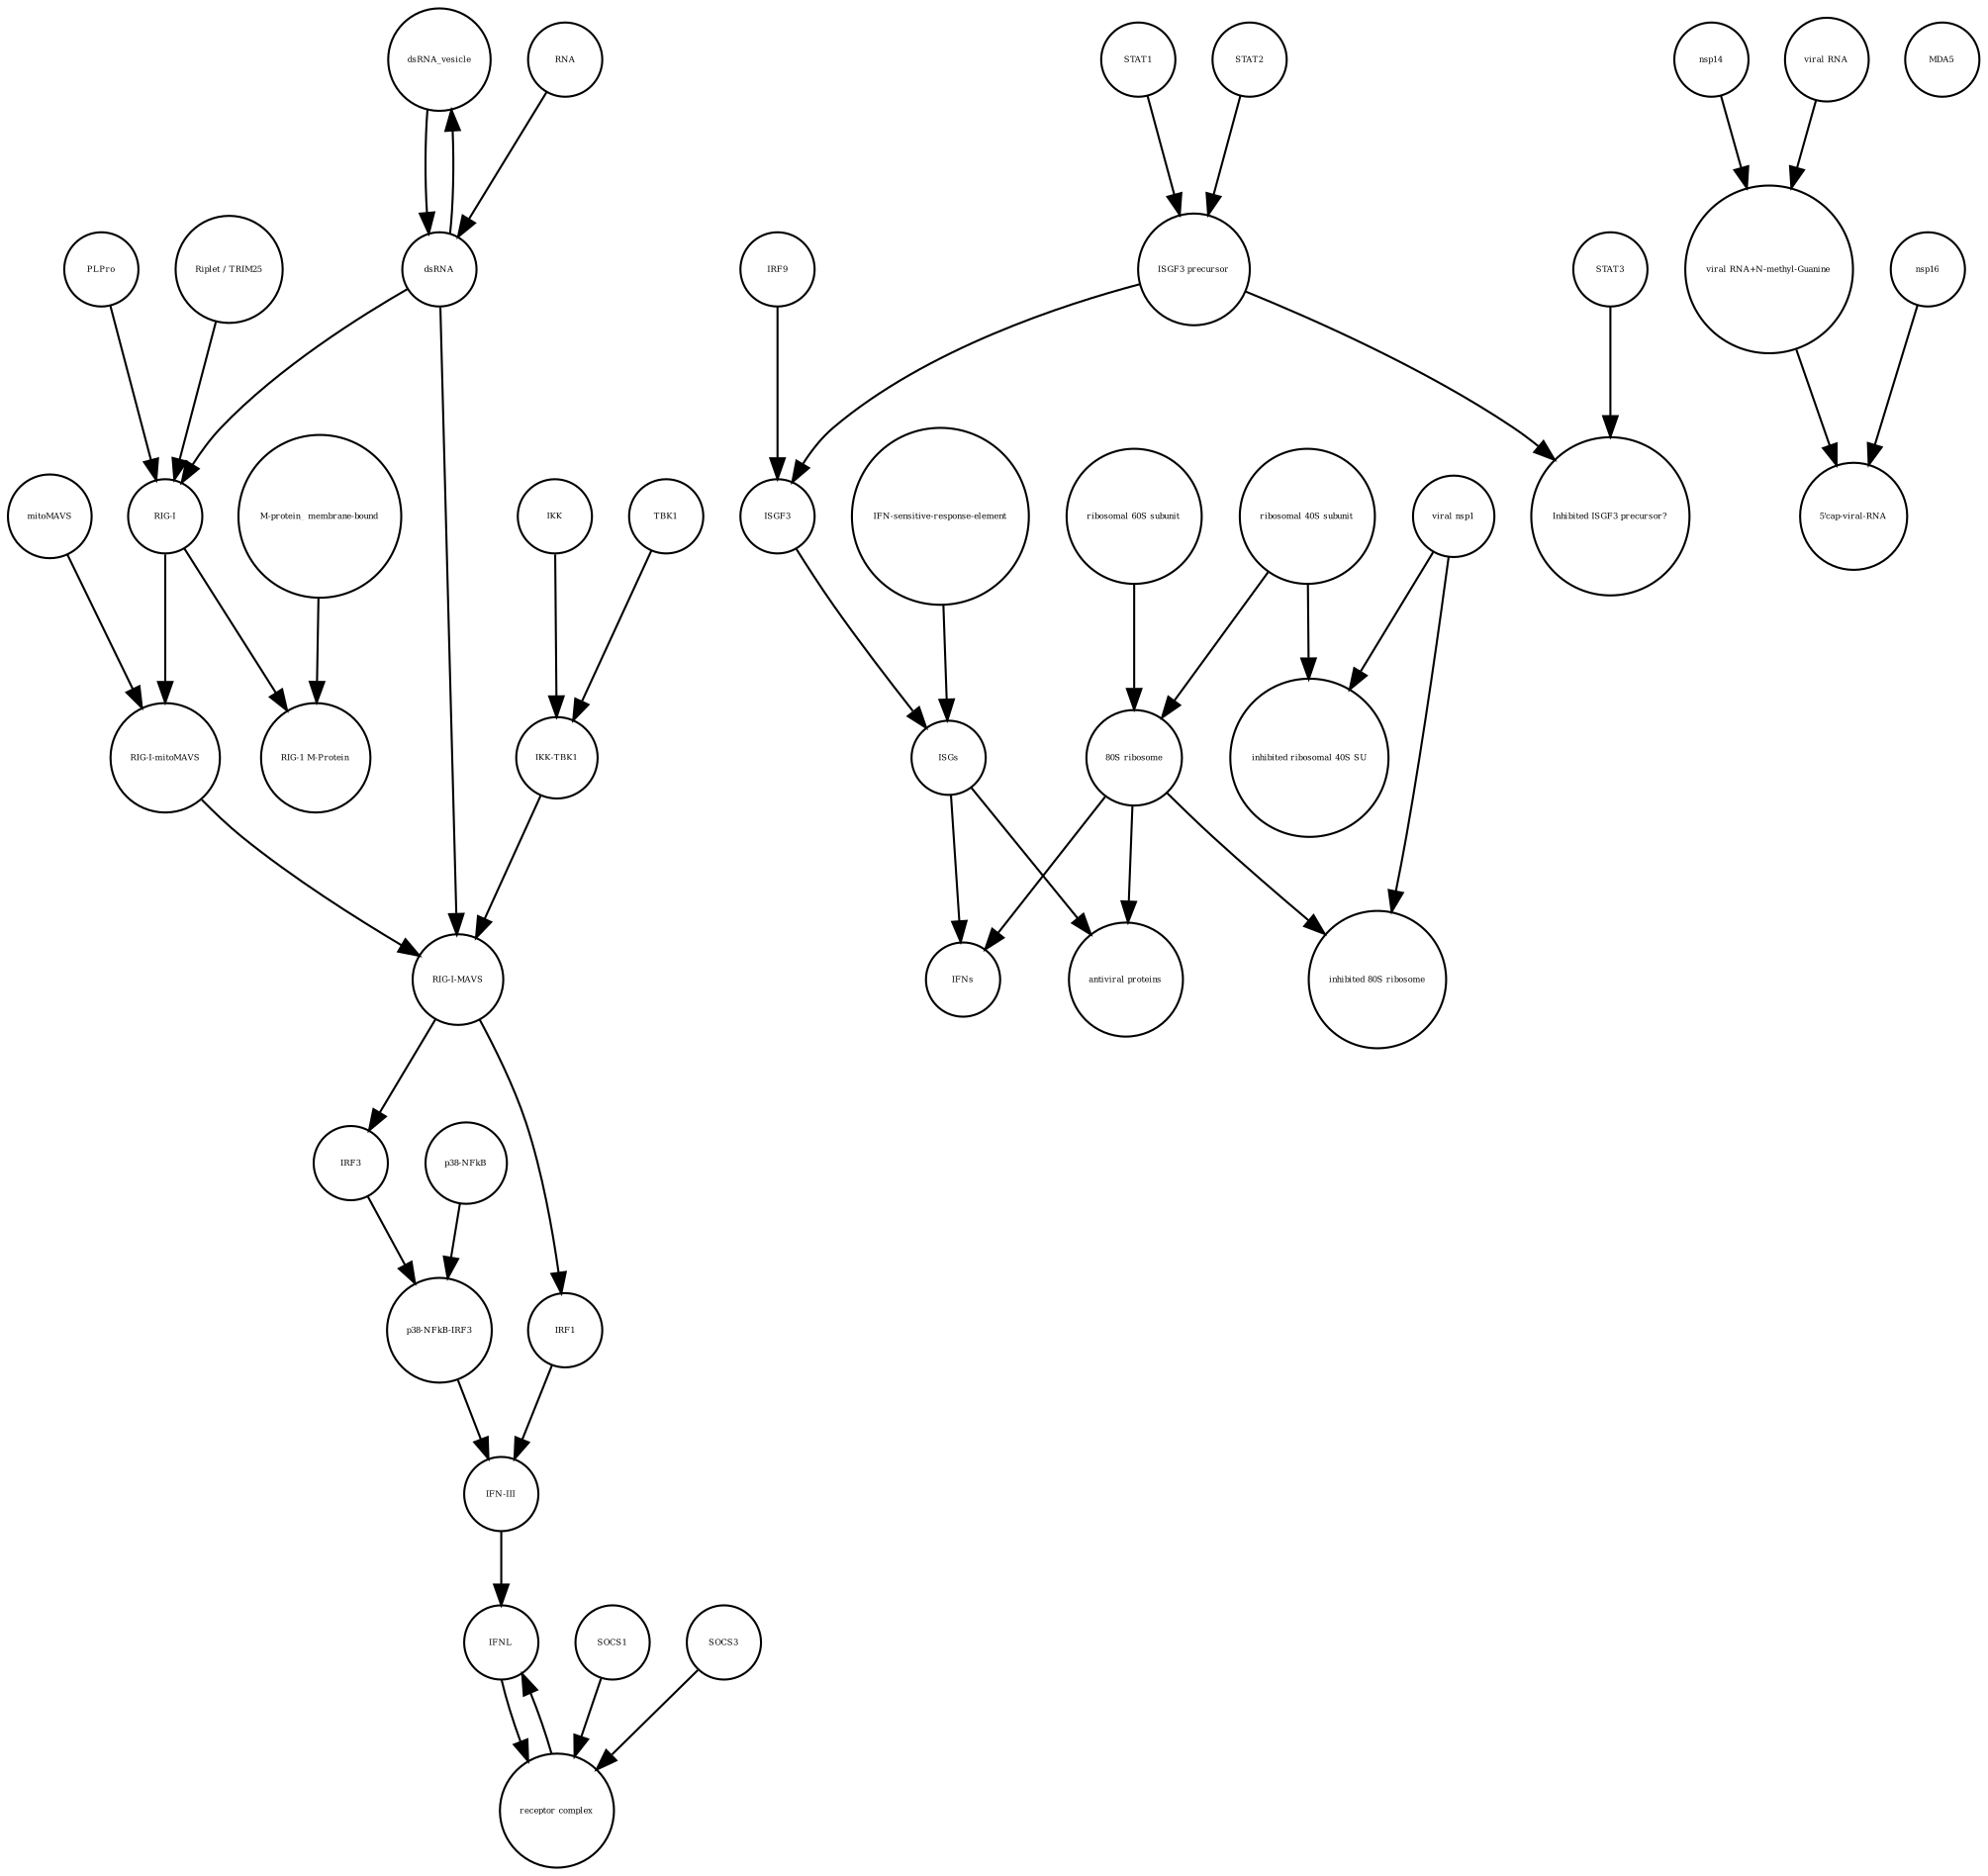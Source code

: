 strict digraph  {
dsRNA_vesicle [annotation="", bipartite=0, cls="nucleic acid feature", fontsize=4, label=dsRNA_vesicle, shape=circle];
"ISGF3 precursor" [annotation="", bipartite=0, cls=complex, fontsize=4, label="ISGF3 precursor", shape=circle];
"80S ribosome" [annotation="", bipartite=0, cls=complex, fontsize=4, label="80S ribosome", shape=circle];
"antiviral proteins" [annotation="", bipartite=0, cls=macromolecule, fontsize=4, label="antiviral proteins", shape=circle];
"5'cap-viral-RNA" [annotation="", bipartite=0, cls="nucleic acid feature", fontsize=4, label="5'cap-viral-RNA", shape=circle];
"p38-NFkB-IRF3" [annotation="", bipartite=0, cls=complex, fontsize=4, label="p38-NFkB-IRF3", shape=circle];
"inhibited ribosomal 40S SU" [annotation="urn_miriam_doi_10.1101%2F2020.05.18.102467", bipartite=0, cls=complex, fontsize=4, label="inhibited ribosomal 40S SU", shape=circle];
"RIG-I-mitoMAVS" [annotation="", bipartite=0, cls=complex, fontsize=4, label="RIG-I-mitoMAVS", shape=circle];
nsp14 [annotation="", bipartite=0, cls=macromolecule, fontsize=4, label=nsp14, shape=circle];
SOCS1 [annotation="", bipartite=0, cls=macromolecule, fontsize=4, label=SOCS1, shape=circle];
"viral RNA+N-methyl-Guanine" [annotation="", bipartite=0, cls="nucleic acid feature", fontsize=4, label="viral RNA+N-methyl-Guanine", shape=circle];
"RIG-1 M-Protein" [annotation="", bipartite=0, cls=complex, fontsize=4, label="RIG-1 M-Protein", shape=circle];
mitoMAVS [annotation="", bipartite=0, cls=macromolecule, fontsize=4, label=mitoMAVS, shape=circle];
PLPro [annotation="", bipartite=0, cls=macromolecule, fontsize=4, label=PLPro, shape=circle];
nsp16 [annotation="", bipartite=0, cls=macromolecule, fontsize=4, label=nsp16, shape=circle];
"inhibited 80S ribosome" [annotation="", bipartite=0, cls=complex, fontsize=4, label="inhibited 80S ribosome", shape=circle];
"p38-NFkB" [annotation="", bipartite=0, cls=complex, fontsize=4, label="p38-NFkB", shape=circle];
"ribosomal 60S subunit" [annotation="", bipartite=0, cls=complex, fontsize=4, label="ribosomal 60S subunit", shape=circle];
"viral RNA" [annotation="", bipartite=0, cls="nucleic acid feature", fontsize=4, label="viral RNA", shape=circle];
ISGF3 [annotation="", bipartite=0, cls=complex, fontsize=4, label=ISGF3, shape=circle];
SOCS3 [annotation="", bipartite=0, cls=macromolecule, fontsize=4, label=SOCS3, shape=circle];
IFNL [annotation="", bipartite=0, cls=macromolecule, fontsize=4, label=IFNL, shape=circle];
STAT1 [annotation="", bipartite=0, cls=macromolecule, fontsize=4, label=STAT1, shape=circle];
"IFN-sensitive-response-element" [annotation="", bipartite=0, cls="nucleic acid feature", fontsize=4, label="IFN-sensitive-response-element", shape=circle];
STAT3 [annotation="", bipartite=0, cls=macromolecule, fontsize=4, label=STAT3, shape=circle];
RNA [annotation="", bipartite=0, cls="nucleic acid feature", fontsize=4, label=RNA, shape=circle];
ISGs [annotation="", bipartite=0, cls="nucleic acid feature", fontsize=4, label=ISGs, shape=circle];
"RIG-I" [annotation="", bipartite=0, cls=macromolecule, fontsize=4, label="RIG-I", shape=circle];
"IKK-TBK1" [annotation="", bipartite=0, cls=complex, fontsize=4, label="IKK-TBK1", shape=circle];
STAT2 [annotation="", bipartite=0, cls=macromolecule, fontsize=4, label=STAT2, shape=circle];
"Riplet / TRIM25" [annotation="", bipartite=0, cls=macromolecule, fontsize=4, label="Riplet / TRIM25", shape=circle];
IFNs [annotation="", bipartite=0, cls=macromolecule, fontsize=4, label=IFNs, shape=circle];
"Inhibited ISGF3 precursor?" [annotation="", bipartite=0, cls=complex, fontsize=4, label="Inhibited ISGF3 precursor?", shape=circle];
MDA5 [annotation="", bipartite=0, cls=macromolecule, fontsize=4, label=MDA5, shape=circle];
"M-protein_ membrane-bound" [annotation="", bipartite=0, cls=macromolecule, fontsize=4, label="M-protein_ membrane-bound", shape=circle];
IKK [annotation="", bipartite=0, cls=macromolecule, fontsize=4, label=IKK, shape=circle];
TBK1 [annotation="", bipartite=0, cls=macromolecule, fontsize=4, label=TBK1, shape=circle];
IRF3 [annotation="", bipartite=0, cls=macromolecule, fontsize=4, label=IRF3, shape=circle];
IRF1 [annotation="", bipartite=0, cls=macromolecule, fontsize=4, label=IRF1, shape=circle];
IRF9 [annotation="", bipartite=0, cls=macromolecule, fontsize=4, label=IRF9, shape=circle];
"ribosomal 40S subunit" [annotation="", bipartite=0, cls=complex, fontsize=4, label="ribosomal 40S subunit", shape=circle];
"viral nsp1" [annotation="", bipartite=0, cls=macromolecule, fontsize=4, label="viral nsp1", shape=circle];
"RIG-I-MAVS" [annotation="", bipartite=0, cls=complex, fontsize=4, label="RIG-I-MAVS", shape=circle];
"IFN-III" [annotation="", bipartite=0, cls=macromolecule, fontsize=4, label="IFN-III", shape=circle];
"receptor complex" [annotation="", bipartite=0, cls=complex, fontsize=4, label="receptor complex", shape=circle];
dsRNA [annotation="", bipartite=0, cls="nucleic acid feature", fontsize=4, label=dsRNA, shape=circle];
dsRNA_vesicle -> dsRNA  [annotation="", interaction_type=production];
"ISGF3 precursor" -> "Inhibited ISGF3 precursor?"  [annotation="", interaction_type=production];
"ISGF3 precursor" -> ISGF3  [annotation="", interaction_type=production];
"80S ribosome" -> IFNs  [annotation="", interaction_type=catalysis];
"80S ribosome" -> "inhibited 80S ribosome"  [annotation="", interaction_type=production];
"80S ribosome" -> "antiviral proteins"  [annotation="", interaction_type=catalysis];
"p38-NFkB-IRF3" -> "IFN-III"  [annotation="", interaction_type=stimulation];
"RIG-I-mitoMAVS" -> "RIG-I-MAVS"  [annotation="", interaction_type=production];
nsp14 -> "viral RNA+N-methyl-Guanine"  [annotation="", interaction_type=catalysis];
SOCS1 -> "receptor complex"  [annotation="", interaction_type=production];
"viral RNA+N-methyl-Guanine" -> "5'cap-viral-RNA"  [annotation="", interaction_type=production];
mitoMAVS -> "RIG-I-mitoMAVS"  [annotation="", interaction_type=production];
PLPro -> "RIG-I"  [annotation="", interaction_type=catalysis];
nsp16 -> "5'cap-viral-RNA"  [annotation="urn_miriam_doi_10.1016%2Fj.chom.2020.05.008", interaction_type=catalysis];
"p38-NFkB" -> "p38-NFkB-IRF3"  [annotation="", interaction_type=production];
"ribosomal 60S subunit" -> "80S ribosome"  [annotation="", interaction_type=production];
"viral RNA" -> "viral RNA+N-methyl-Guanine"  [annotation="", interaction_type=production];
ISGF3 -> ISGs  [annotation="", interaction_type="necessary stimulation"];
SOCS3 -> "receptor complex"  [annotation="", interaction_type=production];
IFNL -> "receptor complex"  [annotation="", interaction_type=stimulation];
STAT1 -> "ISGF3 precursor"  [annotation="", interaction_type=production];
"IFN-sensitive-response-element" -> ISGs  [annotation="", interaction_type=production];
STAT3 -> "Inhibited ISGF3 precursor?"  [annotation="", interaction_type=production];
RNA -> dsRNA  [annotation="", interaction_type=production];
ISGs -> IFNs  [annotation="", interaction_type=production];
ISGs -> "antiviral proteins"  [annotation="", interaction_type=production];
"RIG-I" -> "RIG-I-mitoMAVS"  [annotation="", interaction_type=production];
"RIG-I" -> "RIG-1 M-Protein"  [annotation="", interaction_type=production];
"IKK-TBK1" -> "RIG-I-MAVS"  [annotation="", interaction_type=production];
STAT2 -> "ISGF3 precursor"  [annotation="", interaction_type=production];
"Riplet / TRIM25" -> "RIG-I"  [annotation="", interaction_type=catalysis];
"M-protein_ membrane-bound" -> "RIG-1 M-Protein"  [annotation="", interaction_type=production];
IKK -> "IKK-TBK1"  [annotation="", interaction_type=production];
TBK1 -> "IKK-TBK1"  [annotation="", interaction_type=production];
IRF3 -> "p38-NFkB-IRF3"  [annotation="", interaction_type=production];
IRF1 -> "IFN-III"  [annotation="", interaction_type=stimulation];
IRF9 -> ISGF3  [annotation="", interaction_type=production];
"ribosomal 40S subunit" -> "inhibited ribosomal 40S SU"  [annotation="", interaction_type=production];
"ribosomal 40S subunit" -> "80S ribosome"  [annotation="", interaction_type=production];
"viral nsp1" -> "inhibited 80S ribosome"  [annotation="", interaction_type=production];
"viral nsp1" -> "inhibited ribosomal 40S SU"  [annotation="", interaction_type=production];
"RIG-I-MAVS" -> IRF3  [annotation="", interaction_type=stimulation];
"RIG-I-MAVS" -> IRF1  [annotation="", interaction_type=catalysis];
"IFN-III" -> IFNL  [annotation="", interaction_type=production];
"receptor complex" -> IFNL  [annotation="", interaction_type=production];
dsRNA -> "RIG-I-MAVS"  [annotation="", interaction_type="necessary stimulation"];
dsRNA -> dsRNA_vesicle  [annotation="", interaction_type=production];
dsRNA -> "RIG-I"  [annotation="", interaction_type="necessary stimulation"];
}
